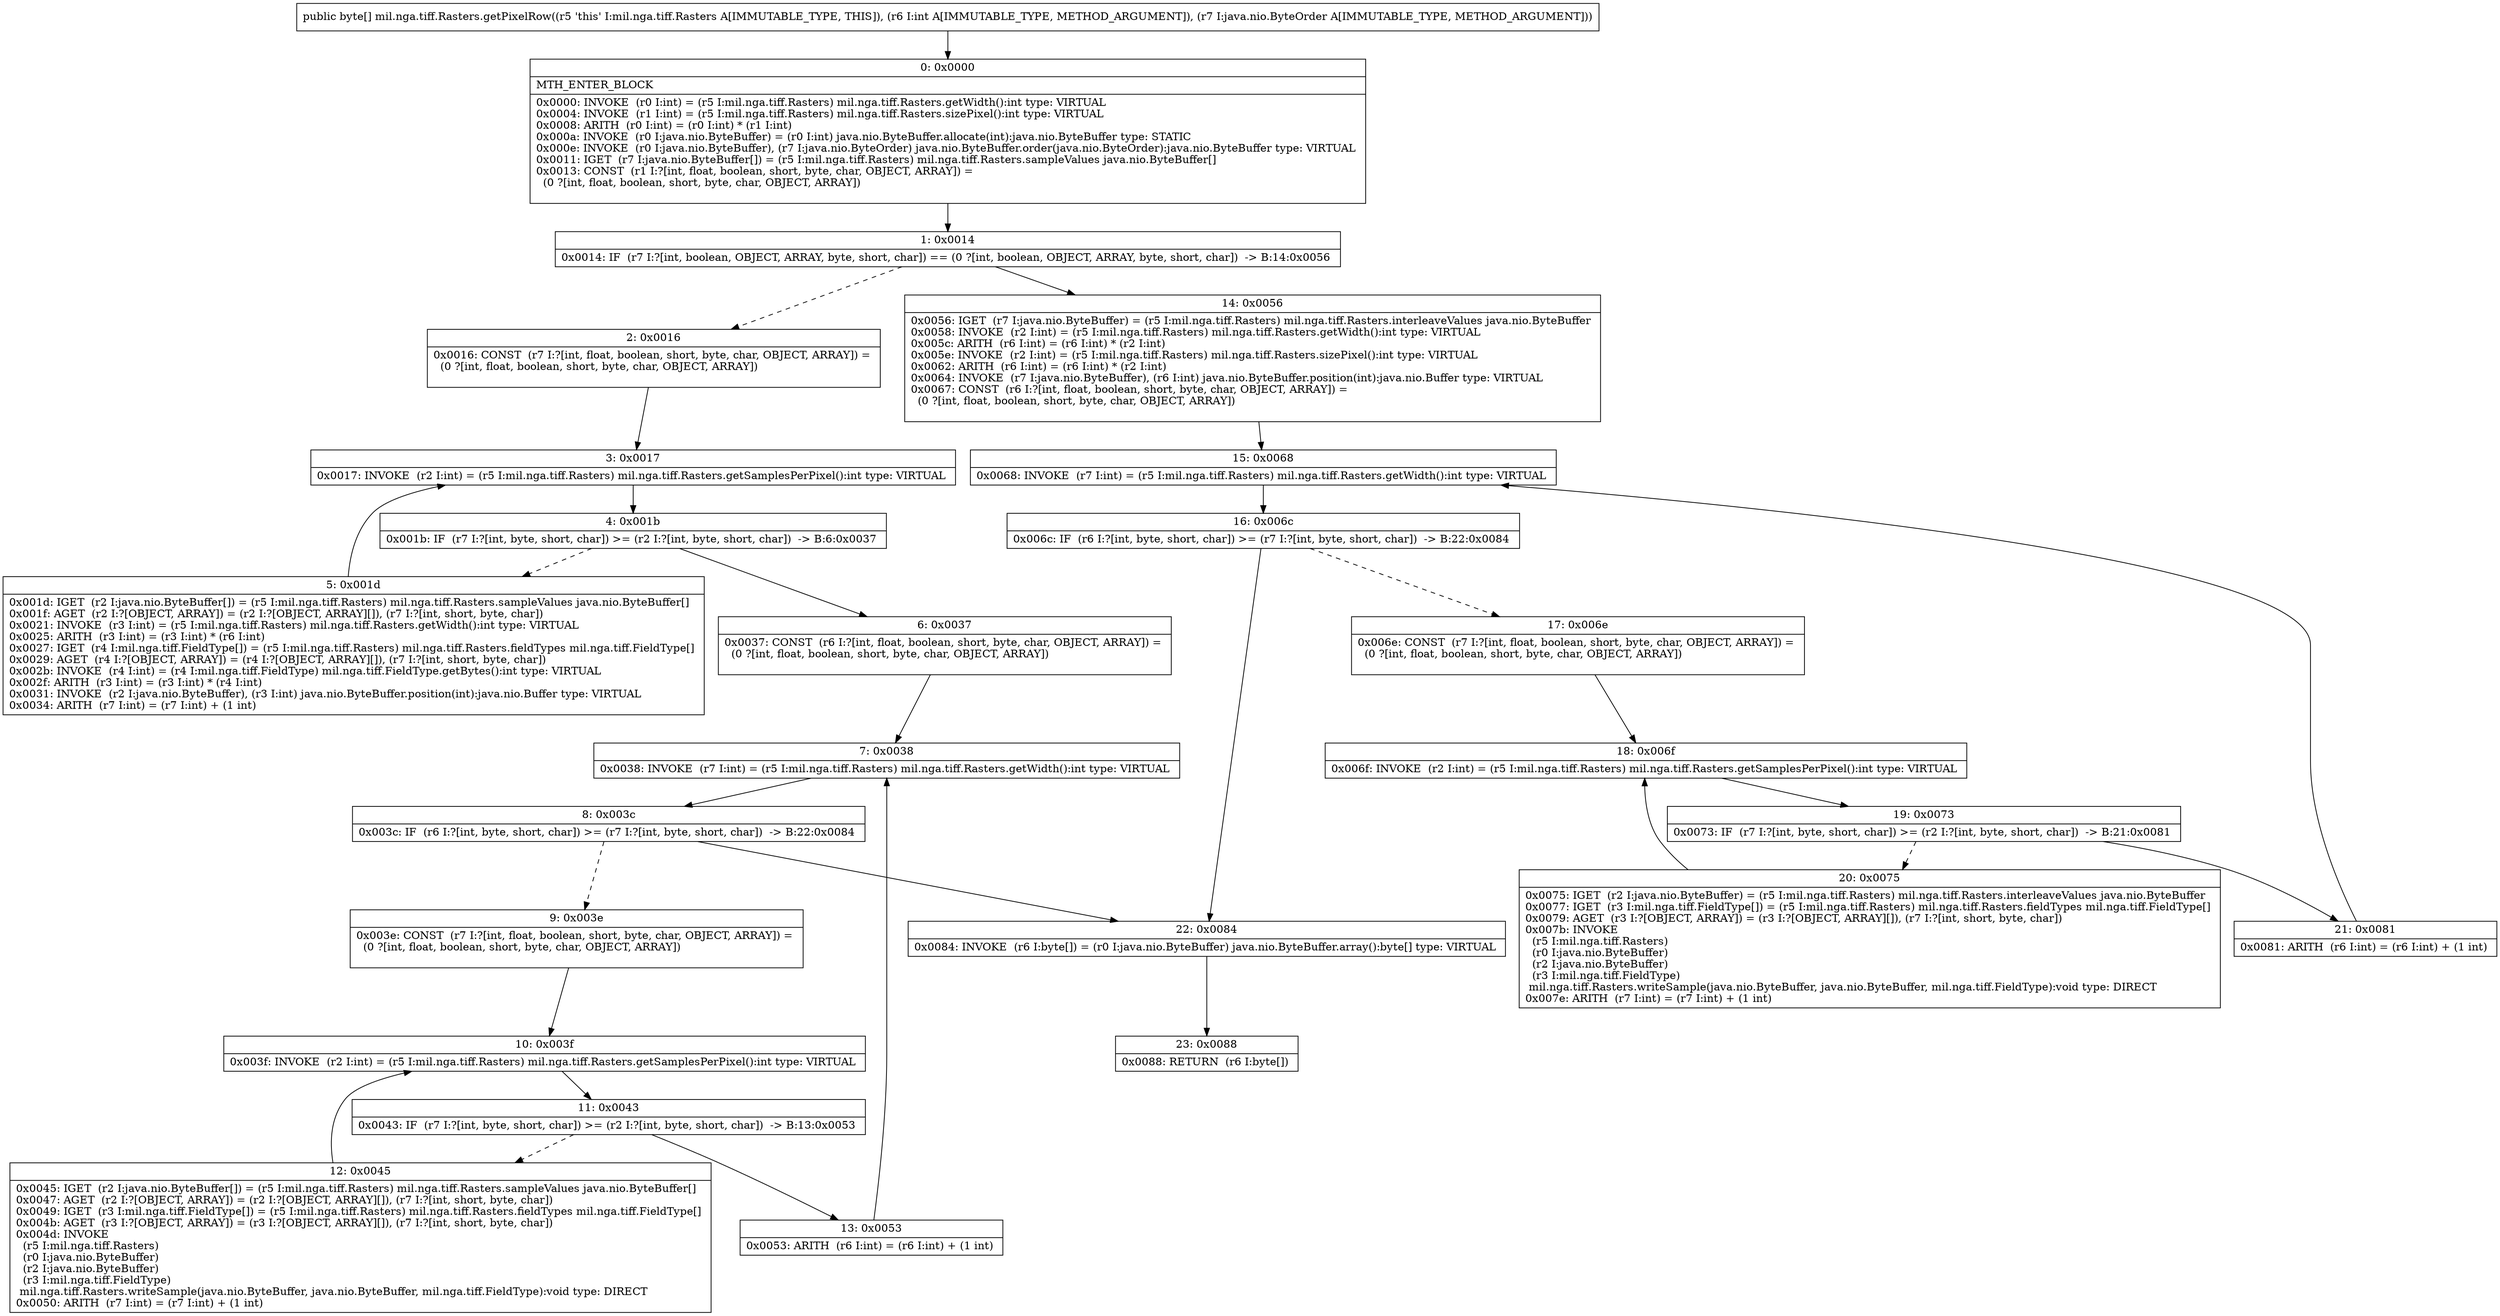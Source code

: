 digraph "CFG formil.nga.tiff.Rasters.getPixelRow(ILjava\/nio\/ByteOrder;)[B" {
Node_0 [shape=record,label="{0\:\ 0x0000|MTH_ENTER_BLOCK\l|0x0000: INVOKE  (r0 I:int) = (r5 I:mil.nga.tiff.Rasters) mil.nga.tiff.Rasters.getWidth():int type: VIRTUAL \l0x0004: INVOKE  (r1 I:int) = (r5 I:mil.nga.tiff.Rasters) mil.nga.tiff.Rasters.sizePixel():int type: VIRTUAL \l0x0008: ARITH  (r0 I:int) = (r0 I:int) * (r1 I:int) \l0x000a: INVOKE  (r0 I:java.nio.ByteBuffer) = (r0 I:int) java.nio.ByteBuffer.allocate(int):java.nio.ByteBuffer type: STATIC \l0x000e: INVOKE  (r0 I:java.nio.ByteBuffer), (r7 I:java.nio.ByteOrder) java.nio.ByteBuffer.order(java.nio.ByteOrder):java.nio.ByteBuffer type: VIRTUAL \l0x0011: IGET  (r7 I:java.nio.ByteBuffer[]) = (r5 I:mil.nga.tiff.Rasters) mil.nga.tiff.Rasters.sampleValues java.nio.ByteBuffer[] \l0x0013: CONST  (r1 I:?[int, float, boolean, short, byte, char, OBJECT, ARRAY]) = \l  (0 ?[int, float, boolean, short, byte, char, OBJECT, ARRAY])\l \l}"];
Node_1 [shape=record,label="{1\:\ 0x0014|0x0014: IF  (r7 I:?[int, boolean, OBJECT, ARRAY, byte, short, char]) == (0 ?[int, boolean, OBJECT, ARRAY, byte, short, char])  \-\> B:14:0x0056 \l}"];
Node_2 [shape=record,label="{2\:\ 0x0016|0x0016: CONST  (r7 I:?[int, float, boolean, short, byte, char, OBJECT, ARRAY]) = \l  (0 ?[int, float, boolean, short, byte, char, OBJECT, ARRAY])\l \l}"];
Node_3 [shape=record,label="{3\:\ 0x0017|0x0017: INVOKE  (r2 I:int) = (r5 I:mil.nga.tiff.Rasters) mil.nga.tiff.Rasters.getSamplesPerPixel():int type: VIRTUAL \l}"];
Node_4 [shape=record,label="{4\:\ 0x001b|0x001b: IF  (r7 I:?[int, byte, short, char]) \>= (r2 I:?[int, byte, short, char])  \-\> B:6:0x0037 \l}"];
Node_5 [shape=record,label="{5\:\ 0x001d|0x001d: IGET  (r2 I:java.nio.ByteBuffer[]) = (r5 I:mil.nga.tiff.Rasters) mil.nga.tiff.Rasters.sampleValues java.nio.ByteBuffer[] \l0x001f: AGET  (r2 I:?[OBJECT, ARRAY]) = (r2 I:?[OBJECT, ARRAY][]), (r7 I:?[int, short, byte, char]) \l0x0021: INVOKE  (r3 I:int) = (r5 I:mil.nga.tiff.Rasters) mil.nga.tiff.Rasters.getWidth():int type: VIRTUAL \l0x0025: ARITH  (r3 I:int) = (r3 I:int) * (r6 I:int) \l0x0027: IGET  (r4 I:mil.nga.tiff.FieldType[]) = (r5 I:mil.nga.tiff.Rasters) mil.nga.tiff.Rasters.fieldTypes mil.nga.tiff.FieldType[] \l0x0029: AGET  (r4 I:?[OBJECT, ARRAY]) = (r4 I:?[OBJECT, ARRAY][]), (r7 I:?[int, short, byte, char]) \l0x002b: INVOKE  (r4 I:int) = (r4 I:mil.nga.tiff.FieldType) mil.nga.tiff.FieldType.getBytes():int type: VIRTUAL \l0x002f: ARITH  (r3 I:int) = (r3 I:int) * (r4 I:int) \l0x0031: INVOKE  (r2 I:java.nio.ByteBuffer), (r3 I:int) java.nio.ByteBuffer.position(int):java.nio.Buffer type: VIRTUAL \l0x0034: ARITH  (r7 I:int) = (r7 I:int) + (1 int) \l}"];
Node_6 [shape=record,label="{6\:\ 0x0037|0x0037: CONST  (r6 I:?[int, float, boolean, short, byte, char, OBJECT, ARRAY]) = \l  (0 ?[int, float, boolean, short, byte, char, OBJECT, ARRAY])\l \l}"];
Node_7 [shape=record,label="{7\:\ 0x0038|0x0038: INVOKE  (r7 I:int) = (r5 I:mil.nga.tiff.Rasters) mil.nga.tiff.Rasters.getWidth():int type: VIRTUAL \l}"];
Node_8 [shape=record,label="{8\:\ 0x003c|0x003c: IF  (r6 I:?[int, byte, short, char]) \>= (r7 I:?[int, byte, short, char])  \-\> B:22:0x0084 \l}"];
Node_9 [shape=record,label="{9\:\ 0x003e|0x003e: CONST  (r7 I:?[int, float, boolean, short, byte, char, OBJECT, ARRAY]) = \l  (0 ?[int, float, boolean, short, byte, char, OBJECT, ARRAY])\l \l}"];
Node_10 [shape=record,label="{10\:\ 0x003f|0x003f: INVOKE  (r2 I:int) = (r5 I:mil.nga.tiff.Rasters) mil.nga.tiff.Rasters.getSamplesPerPixel():int type: VIRTUAL \l}"];
Node_11 [shape=record,label="{11\:\ 0x0043|0x0043: IF  (r7 I:?[int, byte, short, char]) \>= (r2 I:?[int, byte, short, char])  \-\> B:13:0x0053 \l}"];
Node_12 [shape=record,label="{12\:\ 0x0045|0x0045: IGET  (r2 I:java.nio.ByteBuffer[]) = (r5 I:mil.nga.tiff.Rasters) mil.nga.tiff.Rasters.sampleValues java.nio.ByteBuffer[] \l0x0047: AGET  (r2 I:?[OBJECT, ARRAY]) = (r2 I:?[OBJECT, ARRAY][]), (r7 I:?[int, short, byte, char]) \l0x0049: IGET  (r3 I:mil.nga.tiff.FieldType[]) = (r5 I:mil.nga.tiff.Rasters) mil.nga.tiff.Rasters.fieldTypes mil.nga.tiff.FieldType[] \l0x004b: AGET  (r3 I:?[OBJECT, ARRAY]) = (r3 I:?[OBJECT, ARRAY][]), (r7 I:?[int, short, byte, char]) \l0x004d: INVOKE  \l  (r5 I:mil.nga.tiff.Rasters)\l  (r0 I:java.nio.ByteBuffer)\l  (r2 I:java.nio.ByteBuffer)\l  (r3 I:mil.nga.tiff.FieldType)\l mil.nga.tiff.Rasters.writeSample(java.nio.ByteBuffer, java.nio.ByteBuffer, mil.nga.tiff.FieldType):void type: DIRECT \l0x0050: ARITH  (r7 I:int) = (r7 I:int) + (1 int) \l}"];
Node_13 [shape=record,label="{13\:\ 0x0053|0x0053: ARITH  (r6 I:int) = (r6 I:int) + (1 int) \l}"];
Node_14 [shape=record,label="{14\:\ 0x0056|0x0056: IGET  (r7 I:java.nio.ByteBuffer) = (r5 I:mil.nga.tiff.Rasters) mil.nga.tiff.Rasters.interleaveValues java.nio.ByteBuffer \l0x0058: INVOKE  (r2 I:int) = (r5 I:mil.nga.tiff.Rasters) mil.nga.tiff.Rasters.getWidth():int type: VIRTUAL \l0x005c: ARITH  (r6 I:int) = (r6 I:int) * (r2 I:int) \l0x005e: INVOKE  (r2 I:int) = (r5 I:mil.nga.tiff.Rasters) mil.nga.tiff.Rasters.sizePixel():int type: VIRTUAL \l0x0062: ARITH  (r6 I:int) = (r6 I:int) * (r2 I:int) \l0x0064: INVOKE  (r7 I:java.nio.ByteBuffer), (r6 I:int) java.nio.ByteBuffer.position(int):java.nio.Buffer type: VIRTUAL \l0x0067: CONST  (r6 I:?[int, float, boolean, short, byte, char, OBJECT, ARRAY]) = \l  (0 ?[int, float, boolean, short, byte, char, OBJECT, ARRAY])\l \l}"];
Node_15 [shape=record,label="{15\:\ 0x0068|0x0068: INVOKE  (r7 I:int) = (r5 I:mil.nga.tiff.Rasters) mil.nga.tiff.Rasters.getWidth():int type: VIRTUAL \l}"];
Node_16 [shape=record,label="{16\:\ 0x006c|0x006c: IF  (r6 I:?[int, byte, short, char]) \>= (r7 I:?[int, byte, short, char])  \-\> B:22:0x0084 \l}"];
Node_17 [shape=record,label="{17\:\ 0x006e|0x006e: CONST  (r7 I:?[int, float, boolean, short, byte, char, OBJECT, ARRAY]) = \l  (0 ?[int, float, boolean, short, byte, char, OBJECT, ARRAY])\l \l}"];
Node_18 [shape=record,label="{18\:\ 0x006f|0x006f: INVOKE  (r2 I:int) = (r5 I:mil.nga.tiff.Rasters) mil.nga.tiff.Rasters.getSamplesPerPixel():int type: VIRTUAL \l}"];
Node_19 [shape=record,label="{19\:\ 0x0073|0x0073: IF  (r7 I:?[int, byte, short, char]) \>= (r2 I:?[int, byte, short, char])  \-\> B:21:0x0081 \l}"];
Node_20 [shape=record,label="{20\:\ 0x0075|0x0075: IGET  (r2 I:java.nio.ByteBuffer) = (r5 I:mil.nga.tiff.Rasters) mil.nga.tiff.Rasters.interleaveValues java.nio.ByteBuffer \l0x0077: IGET  (r3 I:mil.nga.tiff.FieldType[]) = (r5 I:mil.nga.tiff.Rasters) mil.nga.tiff.Rasters.fieldTypes mil.nga.tiff.FieldType[] \l0x0079: AGET  (r3 I:?[OBJECT, ARRAY]) = (r3 I:?[OBJECT, ARRAY][]), (r7 I:?[int, short, byte, char]) \l0x007b: INVOKE  \l  (r5 I:mil.nga.tiff.Rasters)\l  (r0 I:java.nio.ByteBuffer)\l  (r2 I:java.nio.ByteBuffer)\l  (r3 I:mil.nga.tiff.FieldType)\l mil.nga.tiff.Rasters.writeSample(java.nio.ByteBuffer, java.nio.ByteBuffer, mil.nga.tiff.FieldType):void type: DIRECT \l0x007e: ARITH  (r7 I:int) = (r7 I:int) + (1 int) \l}"];
Node_21 [shape=record,label="{21\:\ 0x0081|0x0081: ARITH  (r6 I:int) = (r6 I:int) + (1 int) \l}"];
Node_22 [shape=record,label="{22\:\ 0x0084|0x0084: INVOKE  (r6 I:byte[]) = (r0 I:java.nio.ByteBuffer) java.nio.ByteBuffer.array():byte[] type: VIRTUAL \l}"];
Node_23 [shape=record,label="{23\:\ 0x0088|0x0088: RETURN  (r6 I:byte[]) \l}"];
MethodNode[shape=record,label="{public byte[] mil.nga.tiff.Rasters.getPixelRow((r5 'this' I:mil.nga.tiff.Rasters A[IMMUTABLE_TYPE, THIS]), (r6 I:int A[IMMUTABLE_TYPE, METHOD_ARGUMENT]), (r7 I:java.nio.ByteOrder A[IMMUTABLE_TYPE, METHOD_ARGUMENT])) }"];
MethodNode -> Node_0;
Node_0 -> Node_1;
Node_1 -> Node_2[style=dashed];
Node_1 -> Node_14;
Node_2 -> Node_3;
Node_3 -> Node_4;
Node_4 -> Node_5[style=dashed];
Node_4 -> Node_6;
Node_5 -> Node_3;
Node_6 -> Node_7;
Node_7 -> Node_8;
Node_8 -> Node_9[style=dashed];
Node_8 -> Node_22;
Node_9 -> Node_10;
Node_10 -> Node_11;
Node_11 -> Node_12[style=dashed];
Node_11 -> Node_13;
Node_12 -> Node_10;
Node_13 -> Node_7;
Node_14 -> Node_15;
Node_15 -> Node_16;
Node_16 -> Node_17[style=dashed];
Node_16 -> Node_22;
Node_17 -> Node_18;
Node_18 -> Node_19;
Node_19 -> Node_20[style=dashed];
Node_19 -> Node_21;
Node_20 -> Node_18;
Node_21 -> Node_15;
Node_22 -> Node_23;
}

